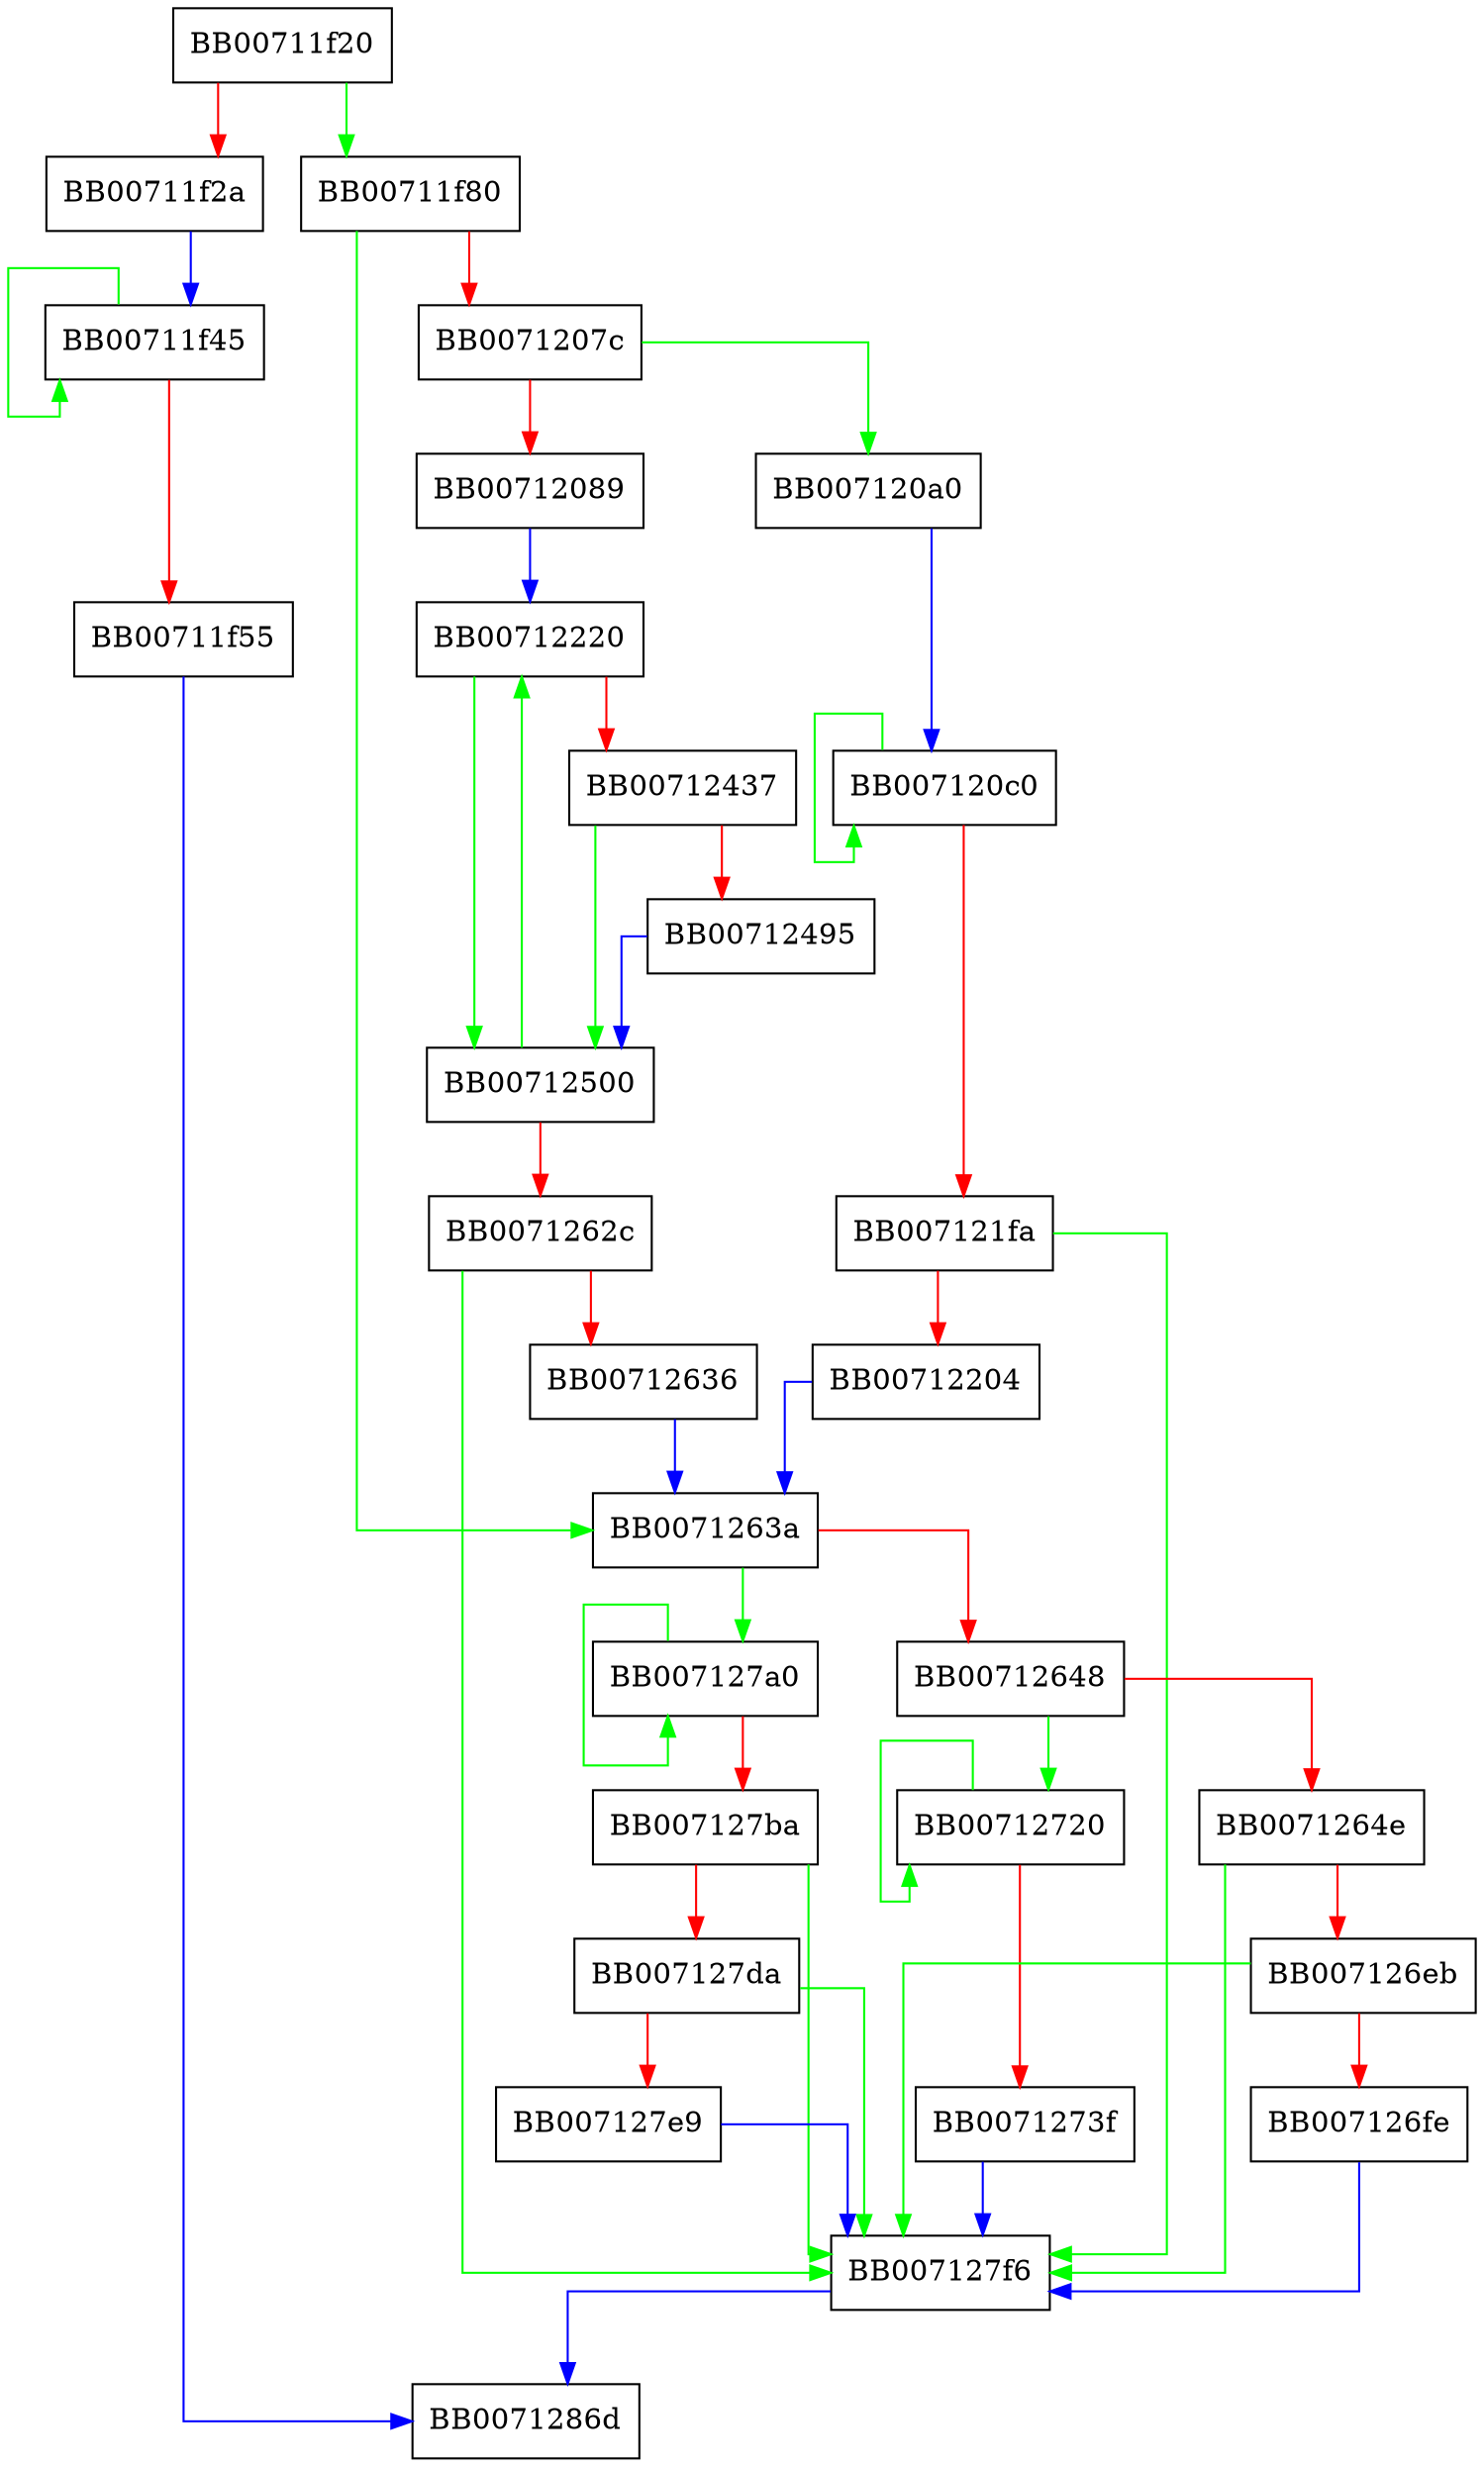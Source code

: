 digraph aesni_ctr32_encrypt_blocks {
  node [shape="box"];
  graph [splines=ortho];
  BB00711f20 -> BB00711f80 [color="green"];
  BB00711f20 -> BB00711f2a [color="red"];
  BB00711f2a -> BB00711f45 [color="blue"];
  BB00711f45 -> BB00711f45 [color="green"];
  BB00711f45 -> BB00711f55 [color="red"];
  BB00711f55 -> BB0071286d [color="blue"];
  BB00711f80 -> BB0071263a [color="green"];
  BB00711f80 -> BB0071207c [color="red"];
  BB0071207c -> BB007120a0 [color="green"];
  BB0071207c -> BB00712089 [color="red"];
  BB00712089 -> BB00712220 [color="blue"];
  BB007120a0 -> BB007120c0 [color="blue"];
  BB007120c0 -> BB007120c0 [color="green"];
  BB007120c0 -> BB007121fa [color="red"];
  BB007121fa -> BB007127f6 [color="green"];
  BB007121fa -> BB00712204 [color="red"];
  BB00712204 -> BB0071263a [color="blue"];
  BB00712220 -> BB00712500 [color="green"];
  BB00712220 -> BB00712437 [color="red"];
  BB00712437 -> BB00712500 [color="green"];
  BB00712437 -> BB00712495 [color="red"];
  BB00712495 -> BB00712500 [color="blue"];
  BB00712500 -> BB00712220 [color="green"];
  BB00712500 -> BB0071262c [color="red"];
  BB0071262c -> BB007127f6 [color="green"];
  BB0071262c -> BB00712636 [color="red"];
  BB00712636 -> BB0071263a [color="blue"];
  BB0071263a -> BB007127a0 [color="green"];
  BB0071263a -> BB00712648 [color="red"];
  BB00712648 -> BB00712720 [color="green"];
  BB00712648 -> BB0071264e [color="red"];
  BB0071264e -> BB007127f6 [color="green"];
  BB0071264e -> BB007126eb [color="red"];
  BB007126eb -> BB007127f6 [color="green"];
  BB007126eb -> BB007126fe [color="red"];
  BB007126fe -> BB007127f6 [color="blue"];
  BB00712720 -> BB00712720 [color="green"];
  BB00712720 -> BB0071273f [color="red"];
  BB0071273f -> BB007127f6 [color="blue"];
  BB007127a0 -> BB007127a0 [color="green"];
  BB007127a0 -> BB007127ba [color="red"];
  BB007127ba -> BB007127f6 [color="green"];
  BB007127ba -> BB007127da [color="red"];
  BB007127da -> BB007127f6 [color="green"];
  BB007127da -> BB007127e9 [color="red"];
  BB007127e9 -> BB007127f6 [color="blue"];
  BB007127f6 -> BB0071286d [color="blue"];
}